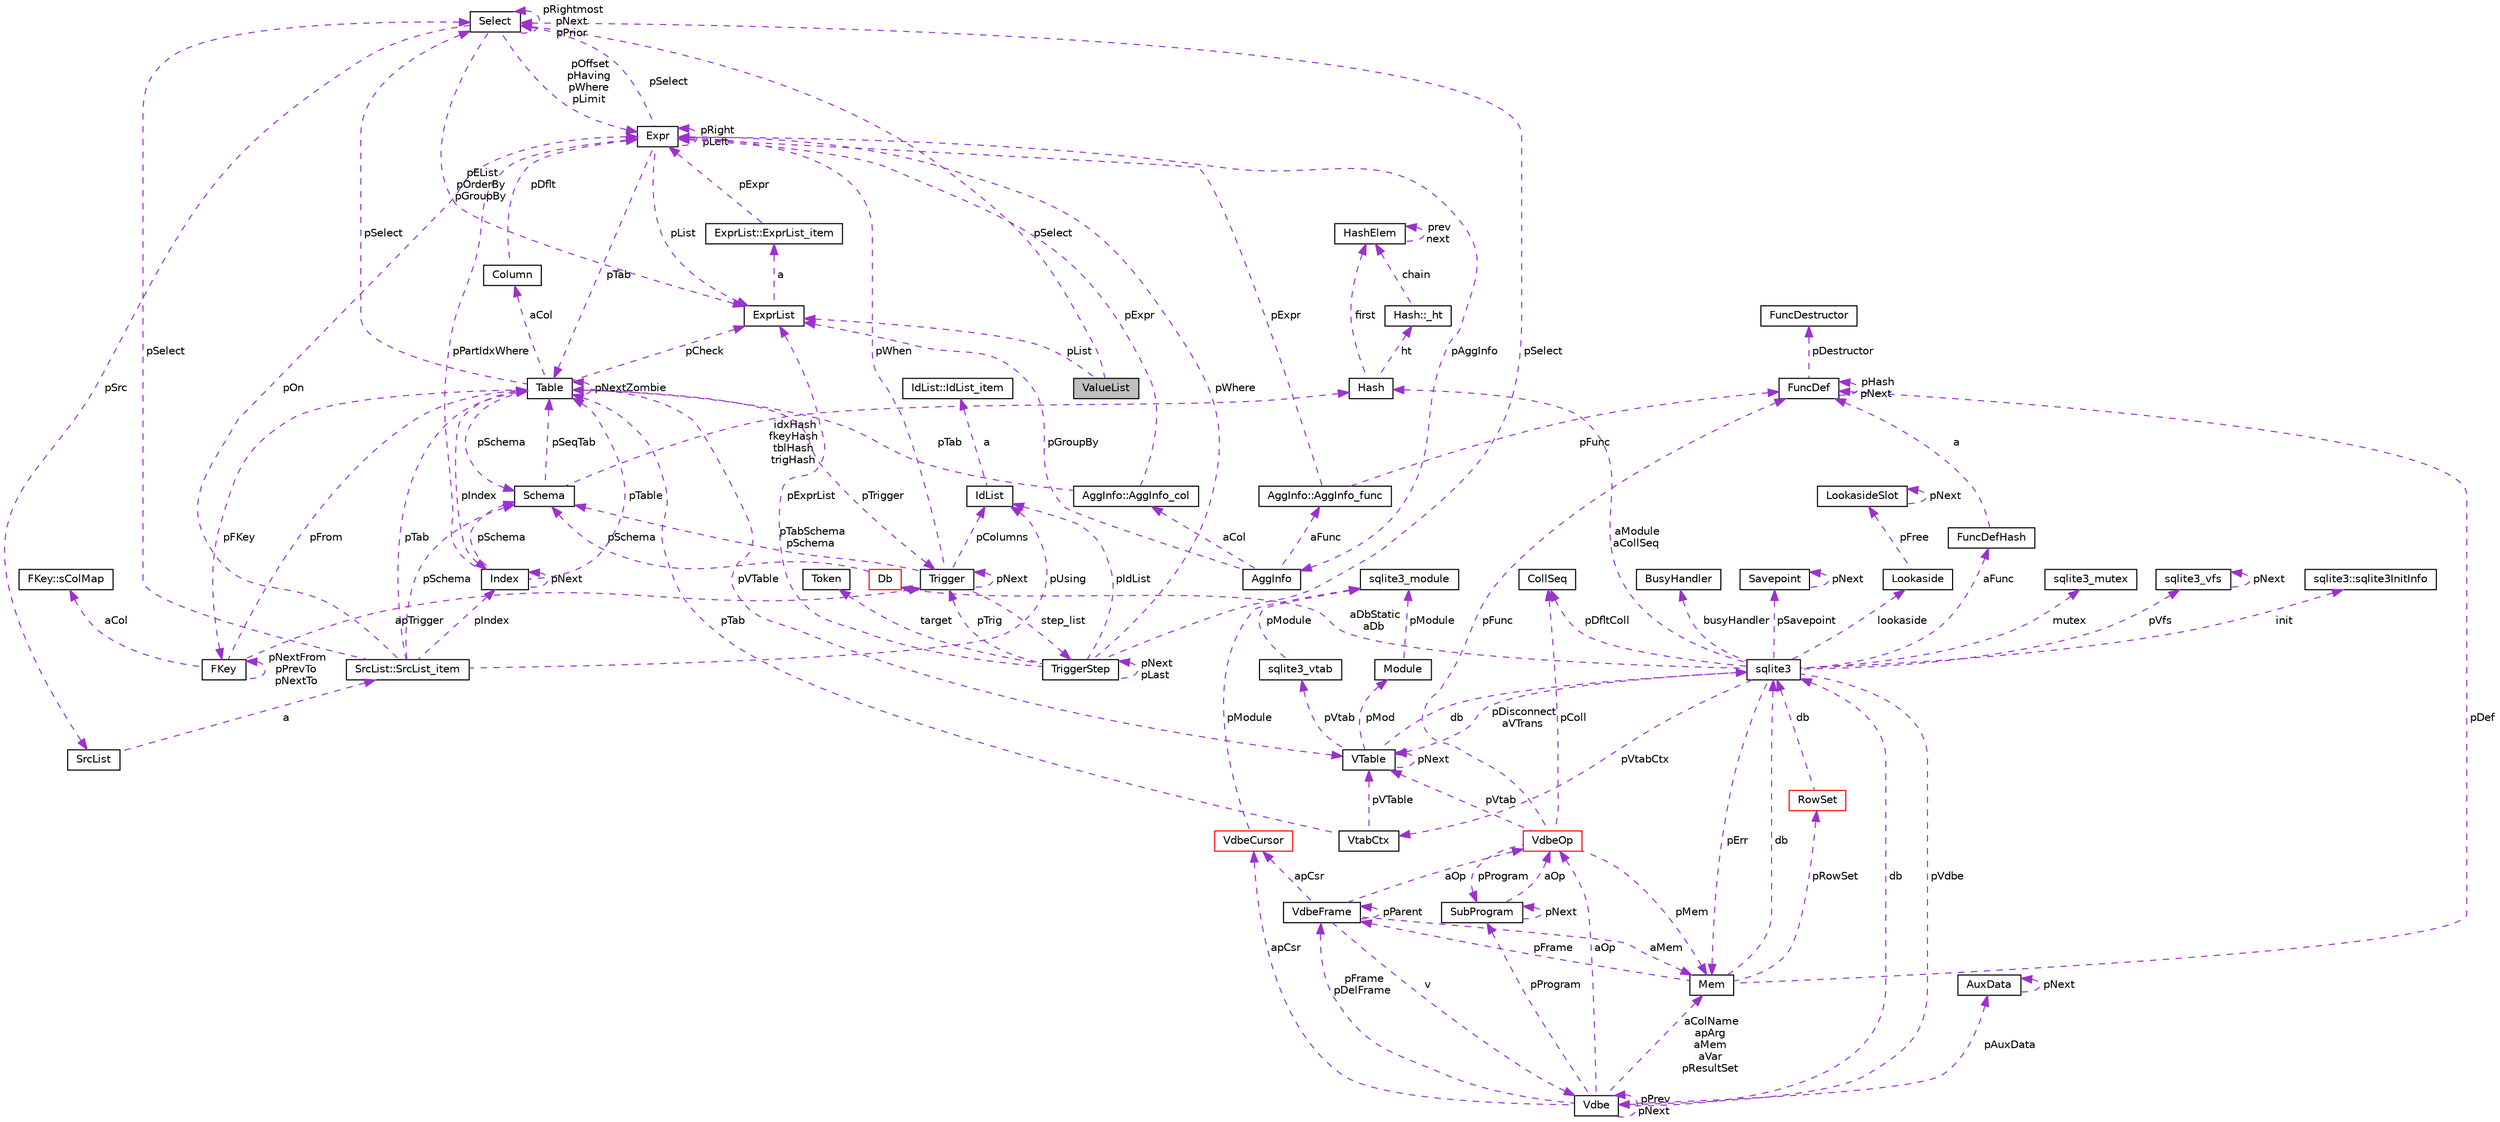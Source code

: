 digraph G
{
 // INTERACTIVE_SVG=YES
  edge [fontname="Helvetica",fontsize="10",labelfontname="Helvetica",labelfontsize="10"];
  node [fontname="Helvetica",fontsize="10",shape=record];
  Node1 [label="ValueList",height=0.2,width=0.4,color="black", fillcolor="grey75", style="filled" fontcolor="black"];
  Node2 -> Node1 [dir="back",color="darkorchid3",fontsize="10",style="dashed",label=" pSelect" ,fontname="Helvetica"];
  Node2 [label="Select",height=0.2,width=0.4,color="black", fillcolor="white", style="filled",URL="$d2/d1c/struct_select.html"];
  Node3 -> Node2 [dir="back",color="darkorchid3",fontsize="10",style="dashed",label=" pOffset\npHaving\npWhere\npLimit" ,fontname="Helvetica"];
  Node3 [label="Expr",height=0.2,width=0.4,color="black", fillcolor="white", style="filled",URL="$d1/dbc/struct_expr.html"];
  Node4 -> Node3 [dir="back",color="darkorchid3",fontsize="10",style="dashed",label=" pAggInfo" ,fontname="Helvetica"];
  Node4 [label="AggInfo",height=0.2,width=0.4,color="black", fillcolor="white", style="filled",URL="$d6/d85/struct_agg_info.html"];
  Node5 -> Node4 [dir="back",color="darkorchid3",fontsize="10",style="dashed",label=" aCol" ,fontname="Helvetica"];
  Node5 [label="AggInfo::AggInfo_col",height=0.2,width=0.4,color="black", fillcolor="white", style="filled",URL="$d8/dbd/struct_agg_info_1_1_agg_info__col.html"];
  Node3 -> Node5 [dir="back",color="darkorchid3",fontsize="10",style="dashed",label=" pExpr" ,fontname="Helvetica"];
  Node6 -> Node5 [dir="back",color="darkorchid3",fontsize="10",style="dashed",label=" pTab" ,fontname="Helvetica"];
  Node6 [label="Table",height=0.2,width=0.4,color="black", fillcolor="white", style="filled",URL="$d5/d0d/struct_table.html"];
  Node7 -> Node6 [dir="back",color="darkorchid3",fontsize="10",style="dashed",label=" pSchema" ,fontname="Helvetica"];
  Node7 [label="Schema",height=0.2,width=0.4,color="black", fillcolor="white", style="filled",URL="$df/d15/struct_schema.html"];
  Node6 -> Node7 [dir="back",color="darkorchid3",fontsize="10",style="dashed",label=" pSeqTab" ,fontname="Helvetica"];
  Node8 -> Node7 [dir="back",color="darkorchid3",fontsize="10",style="dashed",label=" idxHash\nfkeyHash\ntblHash\ntrigHash" ,fontname="Helvetica"];
  Node8 [label="Hash",height=0.2,width=0.4,color="black", fillcolor="white", style="filled",URL="$d2/d7a/struct_hash.html"];
  Node9 -> Node8 [dir="back",color="darkorchid3",fontsize="10",style="dashed",label=" ht" ,fontname="Helvetica"];
  Node9 [label="Hash::_ht",height=0.2,width=0.4,color="black", fillcolor="white", style="filled",URL="$dd/d00/struct_hash_1_1__ht.html"];
  Node10 -> Node9 [dir="back",color="darkorchid3",fontsize="10",style="dashed",label=" chain" ,fontname="Helvetica"];
  Node10 [label="HashElem",height=0.2,width=0.4,color="black", fillcolor="white", style="filled",URL="$df/d01/struct_hash_elem.html"];
  Node10 -> Node10 [dir="back",color="darkorchid3",fontsize="10",style="dashed",label=" prev\nnext" ,fontname="Helvetica"];
  Node10 -> Node8 [dir="back",color="darkorchid3",fontsize="10",style="dashed",label=" first" ,fontname="Helvetica"];
  Node11 -> Node6 [dir="back",color="darkorchid3",fontsize="10",style="dashed",label=" aCol" ,fontname="Helvetica"];
  Node11 [label="Column",height=0.2,width=0.4,color="black", fillcolor="white", style="filled",URL="$d0/d14/struct_column.html"];
  Node3 -> Node11 [dir="back",color="darkorchid3",fontsize="10",style="dashed",label=" pDflt" ,fontname="Helvetica"];
  Node12 -> Node6 [dir="back",color="darkorchid3",fontsize="10",style="dashed",label=" pFKey" ,fontname="Helvetica"];
  Node12 [label="FKey",height=0.2,width=0.4,color="black", fillcolor="white", style="filled",URL="$d0/dbd/struct_f_key.html"];
  Node13 -> Node12 [dir="back",color="darkorchid3",fontsize="10",style="dashed",label=" aCol" ,fontname="Helvetica"];
  Node13 [label="FKey::sColMap",height=0.2,width=0.4,color="black", fillcolor="white", style="filled",URL="$d9/dce/struct_f_key_1_1s_col_map.html"];
  Node12 -> Node12 [dir="back",color="darkorchid3",fontsize="10",style="dashed",label=" pNextFrom\npPrevTo\npNextTo" ,fontname="Helvetica"];
  Node6 -> Node12 [dir="back",color="darkorchid3",fontsize="10",style="dashed",label=" pFrom" ,fontname="Helvetica"];
  Node14 -> Node12 [dir="back",color="darkorchid3",fontsize="10",style="dashed",label=" apTrigger" ,fontname="Helvetica"];
  Node14 [label="Trigger",height=0.2,width=0.4,color="black", fillcolor="white", style="filled",URL="$d1/dd9/struct_trigger.html"];
  Node15 -> Node14 [dir="back",color="darkorchid3",fontsize="10",style="dashed",label=" step_list" ,fontname="Helvetica"];
  Node15 [label="TriggerStep",height=0.2,width=0.4,color="black", fillcolor="white", style="filled",URL="$d6/d6c/struct_trigger_step.html"];
  Node15 -> Node15 [dir="back",color="darkorchid3",fontsize="10",style="dashed",label=" pNext\npLast" ,fontname="Helvetica"];
  Node3 -> Node15 [dir="back",color="darkorchid3",fontsize="10",style="dashed",label=" pWhere" ,fontname="Helvetica"];
  Node16 -> Node15 [dir="back",color="darkorchid3",fontsize="10",style="dashed",label=" target" ,fontname="Helvetica"];
  Node16 [label="Token",height=0.2,width=0.4,color="black", fillcolor="white", style="filled",URL="$d9/d27/struct_token.html"];
  Node17 -> Node15 [dir="back",color="darkorchid3",fontsize="10",style="dashed",label=" pIdList" ,fontname="Helvetica"];
  Node17 [label="IdList",height=0.2,width=0.4,color="black", fillcolor="white", style="filled",URL="$d6/d05/struct_id_list.html"];
  Node18 -> Node17 [dir="back",color="darkorchid3",fontsize="10",style="dashed",label=" a" ,fontname="Helvetica"];
  Node18 [label="IdList::IdList_item",height=0.2,width=0.4,color="black", fillcolor="white", style="filled",URL="$d2/d66/struct_id_list_1_1_id_list__item.html"];
  Node2 -> Node15 [dir="back",color="darkorchid3",fontsize="10",style="dashed",label=" pSelect" ,fontname="Helvetica"];
  Node14 -> Node15 [dir="back",color="darkorchid3",fontsize="10",style="dashed",label=" pTrig" ,fontname="Helvetica"];
  Node19 -> Node15 [dir="back",color="darkorchid3",fontsize="10",style="dashed",label=" pExprList" ,fontname="Helvetica"];
  Node19 [label="ExprList",height=0.2,width=0.4,color="black", fillcolor="white", style="filled",URL="$de/d20/struct_expr_list.html"];
  Node20 -> Node19 [dir="back",color="darkorchid3",fontsize="10",style="dashed",label=" a" ,fontname="Helvetica"];
  Node20 [label="ExprList::ExprList_item",height=0.2,width=0.4,color="black", fillcolor="white", style="filled",URL="$d8/d73/struct_expr_list_1_1_expr_list__item.html"];
  Node3 -> Node20 [dir="back",color="darkorchid3",fontsize="10",style="dashed",label=" pExpr" ,fontname="Helvetica"];
  Node7 -> Node14 [dir="back",color="darkorchid3",fontsize="10",style="dashed",label=" pTabSchema\npSchema" ,fontname="Helvetica"];
  Node3 -> Node14 [dir="back",color="darkorchid3",fontsize="10",style="dashed",label=" pWhen" ,fontname="Helvetica"];
  Node17 -> Node14 [dir="back",color="darkorchid3",fontsize="10",style="dashed",label=" pColumns" ,fontname="Helvetica"];
  Node14 -> Node14 [dir="back",color="darkorchid3",fontsize="10",style="dashed",label=" pNext" ,fontname="Helvetica"];
  Node21 -> Node6 [dir="back",color="darkorchid3",fontsize="10",style="dashed",label=" pVTable" ,fontname="Helvetica"];
  Node21 [label="VTable",height=0.2,width=0.4,color="black", fillcolor="white", style="filled",URL="$db/d7e/struct_v_table.html"];
  Node22 -> Node21 [dir="back",color="darkorchid3",fontsize="10",style="dashed",label=" db" ,fontname="Helvetica"];
  Node22 [label="sqlite3",height=0.2,width=0.4,color="black", fillcolor="white", style="filled",URL="$d9/dcd/structsqlite3.html"];
  Node23 -> Node22 [dir="back",color="darkorchid3",fontsize="10",style="dashed",label=" pErr" ,fontname="Helvetica"];
  Node23 [label="Mem",height=0.2,width=0.4,color="black", fillcolor="white", style="filled",URL="$df/d48/struct_mem.html"];
  Node22 -> Node23 [dir="back",color="darkorchid3",fontsize="10",style="dashed",label=" db" ,fontname="Helvetica"];
  Node24 -> Node23 [dir="back",color="darkorchid3",fontsize="10",style="dashed",label=" pFrame" ,fontname="Helvetica"];
  Node24 [label="VdbeFrame",height=0.2,width=0.4,color="black", fillcolor="white", style="filled",URL="$de/d74/struct_vdbe_frame.html"];
  Node23 -> Node24 [dir="back",color="darkorchid3",fontsize="10",style="dashed",label=" aMem" ,fontname="Helvetica"];
  Node25 -> Node24 [dir="back",color="darkorchid3",fontsize="10",style="dashed",label=" v" ,fontname="Helvetica"];
  Node25 [label="Vdbe",height=0.2,width=0.4,color="black", fillcolor="white", style="filled",URL="$db/df8/struct_vdbe.html"];
  Node25 -> Node25 [dir="back",color="darkorchid3",fontsize="10",style="dashed",label=" pPrev\npNext" ,fontname="Helvetica"];
  Node23 -> Node25 [dir="back",color="darkorchid3",fontsize="10",style="dashed",label=" aColName\napArg\naMem\naVar\npResultSet" ,fontname="Helvetica"];
  Node22 -> Node25 [dir="back",color="darkorchid3",fontsize="10",style="dashed",label=" db" ,fontname="Helvetica"];
  Node24 -> Node25 [dir="back",color="darkorchid3",fontsize="10",style="dashed",label=" pFrame\npDelFrame" ,fontname="Helvetica"];
  Node26 -> Node25 [dir="back",color="darkorchid3",fontsize="10",style="dashed",label=" pAuxData" ,fontname="Helvetica"];
  Node26 [label="AuxData",height=0.2,width=0.4,color="black", fillcolor="white", style="filled",URL="$d5/d59/struct_aux_data.html"];
  Node26 -> Node26 [dir="back",color="darkorchid3",fontsize="10",style="dashed",label=" pNext" ,fontname="Helvetica"];
  Node27 -> Node25 [dir="back",color="darkorchid3",fontsize="10",style="dashed",label=" pProgram" ,fontname="Helvetica"];
  Node27 [label="SubProgram",height=0.2,width=0.4,color="black", fillcolor="white", style="filled",URL="$d4/d16/struct_sub_program.html"];
  Node27 -> Node27 [dir="back",color="darkorchid3",fontsize="10",style="dashed",label=" pNext" ,fontname="Helvetica"];
  Node28 -> Node27 [dir="back",color="darkorchid3",fontsize="10",style="dashed",label=" aOp" ,fontname="Helvetica"];
  Node28 [label="VdbeOp",height=0.2,width=0.4,color="red", fillcolor="white", style="filled",URL="$d2/dd9/struct_vdbe_op.html"];
  Node23 -> Node28 [dir="back",color="darkorchid3",fontsize="10",style="dashed",label=" pMem" ,fontname="Helvetica"];
  Node29 -> Node28 [dir="back",color="darkorchid3",fontsize="10",style="dashed",label=" pColl" ,fontname="Helvetica"];
  Node29 [label="CollSeq",height=0.2,width=0.4,color="black", fillcolor="white", style="filled",URL="$d0/d7d/struct_coll_seq.html"];
  Node21 -> Node28 [dir="back",color="darkorchid3",fontsize="10",style="dashed",label=" pVtab" ,fontname="Helvetica"];
  Node27 -> Node28 [dir="back",color="darkorchid3",fontsize="10",style="dashed",label=" pProgram" ,fontname="Helvetica"];
  Node30 -> Node28 [dir="back",color="darkorchid3",fontsize="10",style="dashed",label=" pFunc" ,fontname="Helvetica"];
  Node30 [label="FuncDef",height=0.2,width=0.4,color="black", fillcolor="white", style="filled",URL="$df/d38/struct_func_def.html"];
  Node31 -> Node30 [dir="back",color="darkorchid3",fontsize="10",style="dashed",label=" pDestructor" ,fontname="Helvetica"];
  Node31 [label="FuncDestructor",height=0.2,width=0.4,color="black", fillcolor="white", style="filled",URL="$d5/da4/struct_func_destructor.html"];
  Node30 -> Node30 [dir="back",color="darkorchid3",fontsize="10",style="dashed",label=" pHash\npNext" ,fontname="Helvetica"];
  Node32 -> Node25 [dir="back",color="darkorchid3",fontsize="10",style="dashed",label=" apCsr" ,fontname="Helvetica"];
  Node32 [label="VdbeCursor",height=0.2,width=0.4,color="red", fillcolor="white", style="filled",URL="$d5/dd1/struct_vdbe_cursor.html"];
  Node33 -> Node32 [dir="back",color="darkorchid3",fontsize="10",style="dashed",label=" pModule" ,fontname="Helvetica"];
  Node33 [label="sqlite3_module",height=0.2,width=0.4,color="black", fillcolor="white", style="filled",URL="$dd/de4/structsqlite3__module.html"];
  Node28 -> Node25 [dir="back",color="darkorchid3",fontsize="10",style="dashed",label=" aOp" ,fontname="Helvetica"];
  Node24 -> Node24 [dir="back",color="darkorchid3",fontsize="10",style="dashed",label=" pParent" ,fontname="Helvetica"];
  Node32 -> Node24 [dir="back",color="darkorchid3",fontsize="10",style="dashed",label=" apCsr" ,fontname="Helvetica"];
  Node28 -> Node24 [dir="back",color="darkorchid3",fontsize="10",style="dashed",label=" aOp" ,fontname="Helvetica"];
  Node34 -> Node23 [dir="back",color="darkorchid3",fontsize="10",style="dashed",label=" pRowSet" ,fontname="Helvetica"];
  Node34 [label="RowSet",height=0.2,width=0.4,color="red", fillcolor="white", style="filled",URL="$d5/d67/struct_row_set.html"];
  Node22 -> Node34 [dir="back",color="darkorchid3",fontsize="10",style="dashed",label=" db" ,fontname="Helvetica"];
  Node30 -> Node23 [dir="back",color="darkorchid3",fontsize="10",style="dashed",label=" pDef" ,fontname="Helvetica"];
  Node25 -> Node22 [dir="back",color="darkorchid3",fontsize="10",style="dashed",label=" pVdbe" ,fontname="Helvetica"];
  Node35 -> Node22 [dir="back",color="darkorchid3",fontsize="10",style="dashed",label=" pSavepoint" ,fontname="Helvetica"];
  Node35 [label="Savepoint",height=0.2,width=0.4,color="black", fillcolor="white", style="filled",URL="$db/dde/struct_savepoint.html"];
  Node35 -> Node35 [dir="back",color="darkorchid3",fontsize="10",style="dashed",label=" pNext" ,fontname="Helvetica"];
  Node36 -> Node22 [dir="back",color="darkorchid3",fontsize="10",style="dashed",label=" aFunc" ,fontname="Helvetica"];
  Node36 [label="FuncDefHash",height=0.2,width=0.4,color="black", fillcolor="white", style="filled",URL="$db/dfc/struct_func_def_hash.html"];
  Node30 -> Node36 [dir="back",color="darkorchid3",fontsize="10",style="dashed",label=" a" ,fontname="Helvetica"];
  Node37 -> Node22 [dir="back",color="darkorchid3",fontsize="10",style="dashed",label=" lookaside" ,fontname="Helvetica"];
  Node37 [label="Lookaside",height=0.2,width=0.4,color="black", fillcolor="white", style="filled",URL="$d4/d8a/struct_lookaside.html"];
  Node38 -> Node37 [dir="back",color="darkorchid3",fontsize="10",style="dashed",label=" pFree" ,fontname="Helvetica"];
  Node38 [label="LookasideSlot",height=0.2,width=0.4,color="black", fillcolor="white", style="filled",URL="$dd/d17/struct_lookaside_slot.html"];
  Node38 -> Node38 [dir="back",color="darkorchid3",fontsize="10",style="dashed",label=" pNext" ,fontname="Helvetica"];
  Node39 -> Node22 [dir="back",color="darkorchid3",fontsize="10",style="dashed",label=" mutex" ,fontname="Helvetica"];
  Node39 [label="sqlite3_mutex",height=0.2,width=0.4,color="black", fillcolor="white", style="filled",URL="$d5/d3c/structsqlite3__mutex.html"];
  Node40 -> Node22 [dir="back",color="darkorchid3",fontsize="10",style="dashed",label=" pVfs" ,fontname="Helvetica"];
  Node40 [label="sqlite3_vfs",height=0.2,width=0.4,color="black", fillcolor="white", style="filled",URL="$d3/d36/structsqlite3__vfs.html"];
  Node40 -> Node40 [dir="back",color="darkorchid3",fontsize="10",style="dashed",label=" pNext" ,fontname="Helvetica"];
  Node41 -> Node22 [dir="back",color="darkorchid3",fontsize="10",style="dashed",label=" init" ,fontname="Helvetica"];
  Node41 [label="sqlite3::sqlite3InitInfo",height=0.2,width=0.4,color="black", fillcolor="white", style="filled",URL="$d7/d84/structsqlite3_1_1sqlite3_init_info.html"];
  Node42 -> Node22 [dir="back",color="darkorchid3",fontsize="10",style="dashed",label=" busyHandler" ,fontname="Helvetica"];
  Node42 [label="BusyHandler",height=0.2,width=0.4,color="black", fillcolor="white", style="filled",URL="$d4/d89/struct_busy_handler.html"];
  Node43 -> Node22 [dir="back",color="darkorchid3",fontsize="10",style="dashed",label=" pVtabCtx" ,fontname="Helvetica"];
  Node43 [label="VtabCtx",height=0.2,width=0.4,color="black", fillcolor="white", style="filled",URL="$de/dae/struct_vtab_ctx.html"];
  Node21 -> Node43 [dir="back",color="darkorchid3",fontsize="10",style="dashed",label=" pVTable" ,fontname="Helvetica"];
  Node6 -> Node43 [dir="back",color="darkorchid3",fontsize="10",style="dashed",label=" pTab" ,fontname="Helvetica"];
  Node29 -> Node22 [dir="back",color="darkorchid3",fontsize="10",style="dashed",label=" pDfltColl" ,fontname="Helvetica"];
  Node21 -> Node22 [dir="back",color="darkorchid3",fontsize="10",style="dashed",label=" pDisconnect\naVTrans" ,fontname="Helvetica"];
  Node44 -> Node22 [dir="back",color="darkorchid3",fontsize="10",style="dashed",label=" aDbStatic\naDb" ,fontname="Helvetica"];
  Node44 [label="Db",height=0.2,width=0.4,color="red", fillcolor="white", style="filled",URL="$db/dd1/struct_db.html"];
  Node7 -> Node44 [dir="back",color="darkorchid3",fontsize="10",style="dashed",label=" pSchema" ,fontname="Helvetica"];
  Node8 -> Node22 [dir="back",color="darkorchid3",fontsize="10",style="dashed",label=" aModule\naCollSeq" ,fontname="Helvetica"];
  Node21 -> Node21 [dir="back",color="darkorchid3",fontsize="10",style="dashed",label=" pNext" ,fontname="Helvetica"];
  Node45 -> Node21 [dir="back",color="darkorchid3",fontsize="10",style="dashed",label=" pMod" ,fontname="Helvetica"];
  Node45 [label="Module",height=0.2,width=0.4,color="black", fillcolor="white", style="filled",URL="$d0/d3b/struct_module.html"];
  Node33 -> Node45 [dir="back",color="darkorchid3",fontsize="10",style="dashed",label=" pModule" ,fontname="Helvetica"];
  Node46 -> Node21 [dir="back",color="darkorchid3",fontsize="10",style="dashed",label=" pVtab" ,fontname="Helvetica"];
  Node46 [label="sqlite3_vtab",height=0.2,width=0.4,color="black", fillcolor="white", style="filled",URL="$d3/d12/structsqlite3__vtab.html"];
  Node33 -> Node46 [dir="back",color="darkorchid3",fontsize="10",style="dashed",label=" pModule" ,fontname="Helvetica"];
  Node6 -> Node6 [dir="back",color="darkorchid3",fontsize="10",style="dashed",label=" pNextZombie" ,fontname="Helvetica"];
  Node14 -> Node6 [dir="back",color="darkorchid3",fontsize="10",style="dashed",label=" pTrigger" ,fontname="Helvetica"];
  Node2 -> Node6 [dir="back",color="darkorchid3",fontsize="10",style="dashed",label=" pSelect" ,fontname="Helvetica"];
  Node19 -> Node6 [dir="back",color="darkorchid3",fontsize="10",style="dashed",label=" pCheck" ,fontname="Helvetica"];
  Node47 -> Node6 [dir="back",color="darkorchid3",fontsize="10",style="dashed",label=" pIndex" ,fontname="Helvetica"];
  Node47 [label="Index",height=0.2,width=0.4,color="black", fillcolor="white", style="filled",URL="$dc/d6f/struct_index.html"];
  Node7 -> Node47 [dir="back",color="darkorchid3",fontsize="10",style="dashed",label=" pSchema" ,fontname="Helvetica"];
  Node3 -> Node47 [dir="back",color="darkorchid3",fontsize="10",style="dashed",label=" pPartIdxWhere" ,fontname="Helvetica"];
  Node6 -> Node47 [dir="back",color="darkorchid3",fontsize="10",style="dashed",label=" pTable" ,fontname="Helvetica"];
  Node47 -> Node47 [dir="back",color="darkorchid3",fontsize="10",style="dashed",label=" pNext" ,fontname="Helvetica"];
  Node48 -> Node4 [dir="back",color="darkorchid3",fontsize="10",style="dashed",label=" aFunc" ,fontname="Helvetica"];
  Node48 [label="AggInfo::AggInfo_func",height=0.2,width=0.4,color="black", fillcolor="white", style="filled",URL="$de/d24/struct_agg_info_1_1_agg_info__func.html"];
  Node3 -> Node48 [dir="back",color="darkorchid3",fontsize="10",style="dashed",label=" pExpr" ,fontname="Helvetica"];
  Node30 -> Node48 [dir="back",color="darkorchid3",fontsize="10",style="dashed",label=" pFunc" ,fontname="Helvetica"];
  Node19 -> Node4 [dir="back",color="darkorchid3",fontsize="10",style="dashed",label=" pGroupBy" ,fontname="Helvetica"];
  Node3 -> Node3 [dir="back",color="darkorchid3",fontsize="10",style="dashed",label=" pRight\npLeft" ,fontname="Helvetica"];
  Node6 -> Node3 [dir="back",color="darkorchid3",fontsize="10",style="dashed",label=" pTab" ,fontname="Helvetica"];
  Node2 -> Node3 [dir="back",color="darkorchid3",fontsize="10",style="dashed",label=" pSelect" ,fontname="Helvetica"];
  Node19 -> Node3 [dir="back",color="darkorchid3",fontsize="10",style="dashed",label=" pList" ,fontname="Helvetica"];
  Node2 -> Node2 [dir="back",color="darkorchid3",fontsize="10",style="dashed",label=" pRightmost\npNext\npPrior" ,fontname="Helvetica"];
  Node49 -> Node2 [dir="back",color="darkorchid3",fontsize="10",style="dashed",label=" pSrc" ,fontname="Helvetica"];
  Node49 [label="SrcList",height=0.2,width=0.4,color="black", fillcolor="white", style="filled",URL="$dc/dc1/struct_src_list.html"];
  Node50 -> Node49 [dir="back",color="darkorchid3",fontsize="10",style="dashed",label=" a" ,fontname="Helvetica"];
  Node50 [label="SrcList::SrcList_item",height=0.2,width=0.4,color="black", fillcolor="white", style="filled",URL="$d4/dc2/struct_src_list_1_1_src_list__item.html"];
  Node7 -> Node50 [dir="back",color="darkorchid3",fontsize="10",style="dashed",label=" pSchema" ,fontname="Helvetica"];
  Node3 -> Node50 [dir="back",color="darkorchid3",fontsize="10",style="dashed",label=" pOn" ,fontname="Helvetica"];
  Node17 -> Node50 [dir="back",color="darkorchid3",fontsize="10",style="dashed",label=" pUsing" ,fontname="Helvetica"];
  Node6 -> Node50 [dir="back",color="darkorchid3",fontsize="10",style="dashed",label=" pTab" ,fontname="Helvetica"];
  Node2 -> Node50 [dir="back",color="darkorchid3",fontsize="10",style="dashed",label=" pSelect" ,fontname="Helvetica"];
  Node47 -> Node50 [dir="back",color="darkorchid3",fontsize="10",style="dashed",label=" pIndex" ,fontname="Helvetica"];
  Node19 -> Node2 [dir="back",color="darkorchid3",fontsize="10",style="dashed",label=" pEList\npOrderBy\npGroupBy" ,fontname="Helvetica"];
  Node19 -> Node1 [dir="back",color="darkorchid3",fontsize="10",style="dashed",label=" pList" ,fontname="Helvetica"];
}
